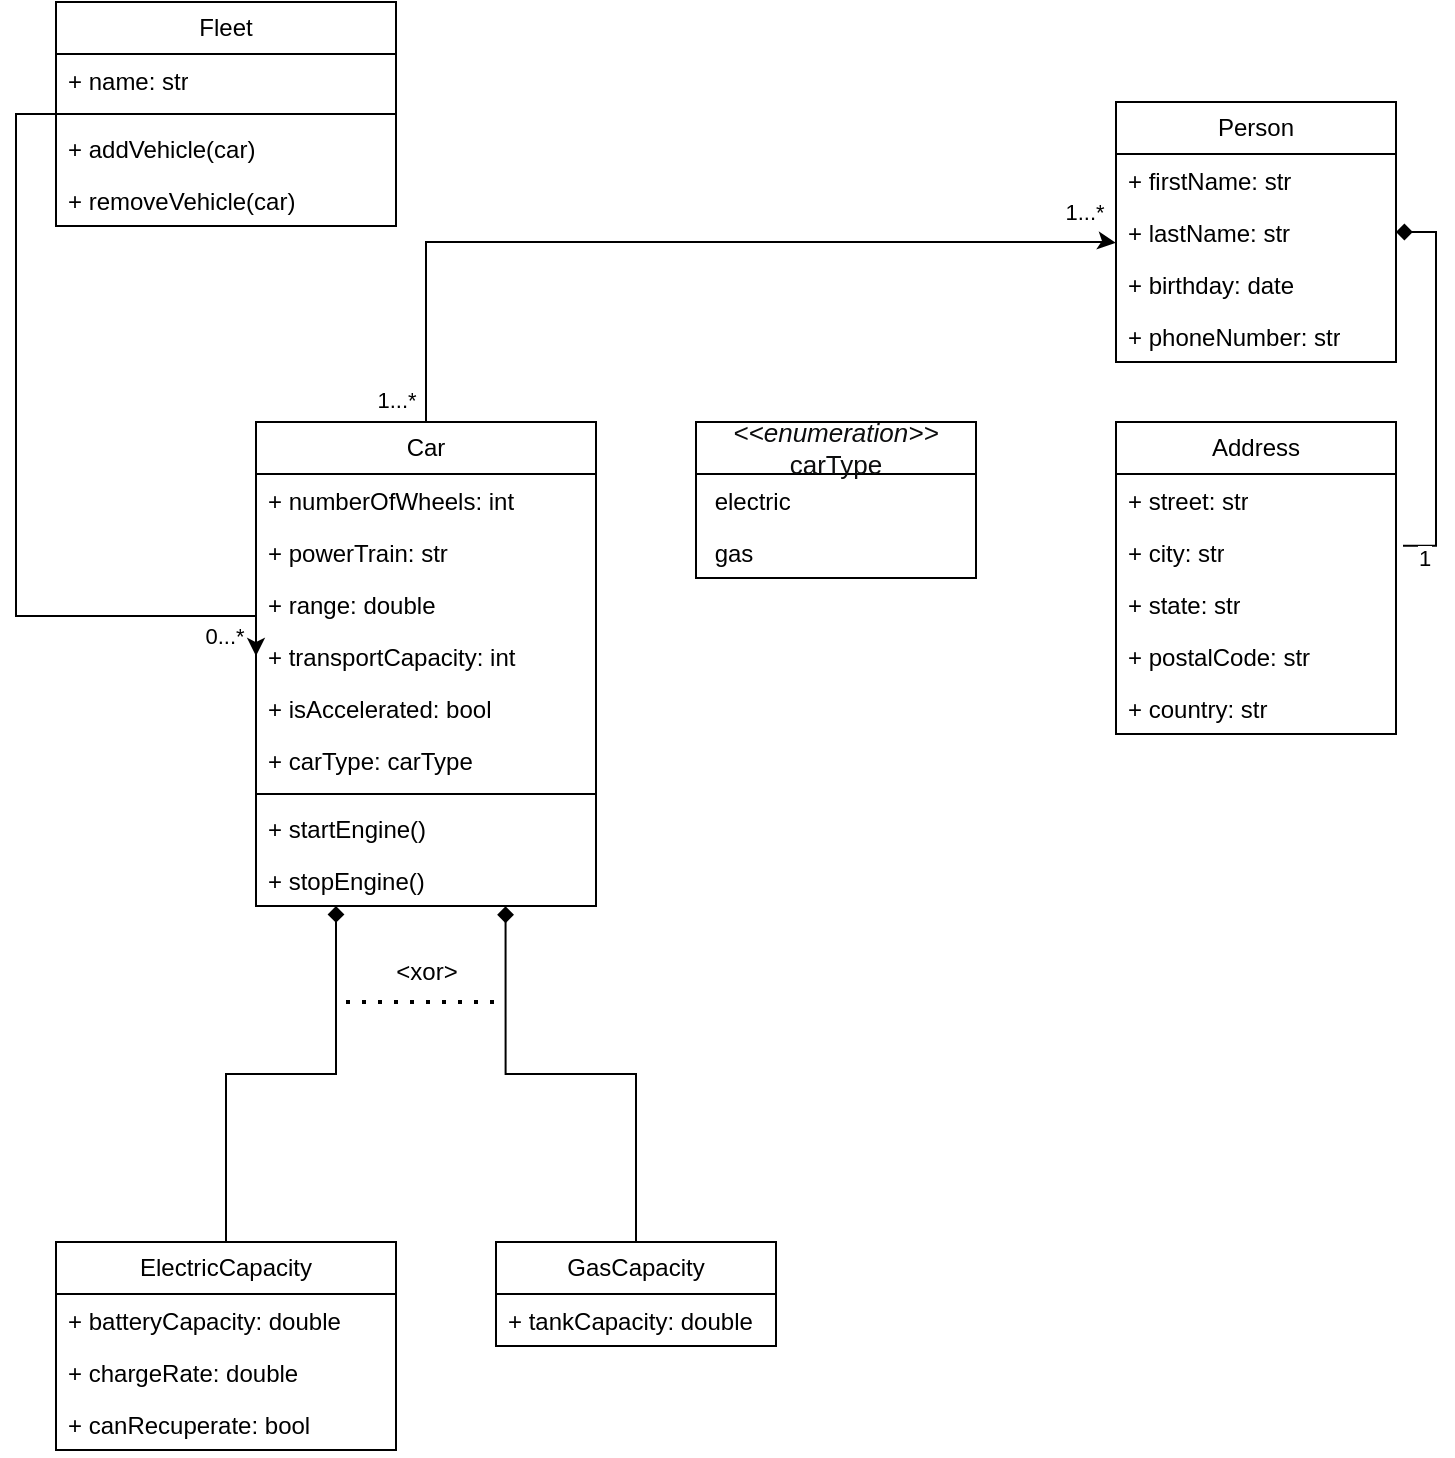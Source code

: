 <mxfile version="26.2.14">
  <diagram name="Seite-1" id="nuRy8XayF3R8RA2q7aN4">
    <mxGraphModel dx="1046" dy="535" grid="1" gridSize="10" guides="1" tooltips="1" connect="1" arrows="1" fold="1" page="1" pageScale="1" pageWidth="827" pageHeight="1169" math="0" shadow="0">
      <root>
        <mxCell id="0" />
        <mxCell id="1" parent="0" />
        <mxCell id="fvXLMQJE6_1WcUERzuXJ-68" style="edgeStyle=orthogonalEdgeStyle;rounded=0;orthogonalLoop=1;jettySize=auto;html=1;entryX=0;entryY=0.5;entryDx=0;entryDy=0;" edge="1" parent="1" source="fvXLMQJE6_1WcUERzuXJ-7" target="fvXLMQJE6_1WcUERzuXJ-21">
          <mxGeometry relative="1" as="geometry">
            <Array as="points">
              <mxPoint x="40" y="116" />
              <mxPoint x="40" y="367" />
            </Array>
          </mxGeometry>
        </mxCell>
        <mxCell id="fvXLMQJE6_1WcUERzuXJ-70" value="0...*" style="edgeLabel;html=1;align=center;verticalAlign=middle;resizable=0;points=[];" vertex="1" connectable="0" parent="fvXLMQJE6_1WcUERzuXJ-68">
          <mxGeometry x="0.899" y="-1" relative="1" as="geometry">
            <mxPoint x="-15" y="9" as="offset" />
          </mxGeometry>
        </mxCell>
        <mxCell id="fvXLMQJE6_1WcUERzuXJ-7" value="Fleet" style="swimlane;fontStyle=0;childLayout=stackLayout;horizontal=1;startSize=26;fillColor=none;horizontalStack=0;resizeParent=1;resizeParentMax=0;resizeLast=0;collapsible=1;marginBottom=0;whiteSpace=wrap;html=1;" vertex="1" parent="1">
          <mxGeometry x="60" y="60" width="170" height="112" as="geometry" />
        </mxCell>
        <mxCell id="fvXLMQJE6_1WcUERzuXJ-8" value="+ name: str" style="text;strokeColor=none;fillColor=none;align=left;verticalAlign=top;spacingLeft=4;spacingRight=4;overflow=hidden;rotatable=0;points=[[0,0.5],[1,0.5]];portConstraint=eastwest;whiteSpace=wrap;html=1;" vertex="1" parent="fvXLMQJE6_1WcUERzuXJ-7">
          <mxGeometry y="26" width="170" height="26" as="geometry" />
        </mxCell>
        <mxCell id="fvXLMQJE6_1WcUERzuXJ-28" value="" style="line;strokeWidth=1;fillColor=none;align=left;verticalAlign=middle;spacingTop=-1;spacingLeft=3;spacingRight=3;rotatable=0;labelPosition=right;points=[];portConstraint=eastwest;strokeColor=inherit;" vertex="1" parent="fvXLMQJE6_1WcUERzuXJ-7">
          <mxGeometry y="52" width="170" height="8" as="geometry" />
        </mxCell>
        <mxCell id="fvXLMQJE6_1WcUERzuXJ-9" value="+ addVehicle(car)" style="text;strokeColor=none;fillColor=none;align=left;verticalAlign=top;spacingLeft=4;spacingRight=4;overflow=hidden;rotatable=0;points=[[0,0.5],[1,0.5]];portConstraint=eastwest;whiteSpace=wrap;html=1;" vertex="1" parent="fvXLMQJE6_1WcUERzuXJ-7">
          <mxGeometry y="60" width="170" height="26" as="geometry" />
        </mxCell>
        <mxCell id="fvXLMQJE6_1WcUERzuXJ-10" value="+ removeVehicle(car)" style="text;strokeColor=none;fillColor=none;align=left;verticalAlign=top;spacingLeft=4;spacingRight=4;overflow=hidden;rotatable=0;points=[[0,0.5],[1,0.5]];portConstraint=eastwest;whiteSpace=wrap;html=1;" vertex="1" parent="fvXLMQJE6_1WcUERzuXJ-7">
          <mxGeometry y="86" width="170" height="26" as="geometry" />
        </mxCell>
        <mxCell id="fvXLMQJE6_1WcUERzuXJ-59" style="edgeStyle=orthogonalEdgeStyle;rounded=0;orthogonalLoop=1;jettySize=auto;html=1;entryX=0.5;entryY=0;entryDx=0;entryDy=0;endArrow=none;endFill=1;startArrow=diamond;startFill=1;" edge="1" parent="1" source="fvXLMQJE6_1WcUERzuXJ-15" target="fvXLMQJE6_1WcUERzuXJ-48">
          <mxGeometry relative="1" as="geometry">
            <Array as="points">
              <mxPoint x="200" y="596" />
              <mxPoint x="145" y="596" />
            </Array>
          </mxGeometry>
        </mxCell>
        <mxCell id="fvXLMQJE6_1WcUERzuXJ-65" style="edgeStyle=orthogonalEdgeStyle;rounded=0;orthogonalLoop=1;jettySize=auto;html=1;entryX=-0.001;entryY=0.707;entryDx=0;entryDy=0;entryPerimeter=0;" edge="1" parent="1" source="fvXLMQJE6_1WcUERzuXJ-15" target="fvXLMQJE6_1WcUERzuXJ-31">
          <mxGeometry relative="1" as="geometry">
            <mxPoint x="550" y="170" as="targetPoint" />
            <Array as="points">
              <mxPoint x="245" y="180" />
              <mxPoint x="587" y="180" />
            </Array>
          </mxGeometry>
        </mxCell>
        <mxCell id="fvXLMQJE6_1WcUERzuXJ-66" value="1...*" style="edgeLabel;html=1;align=center;verticalAlign=middle;resizable=0;points=[];" vertex="1" connectable="0" parent="fvXLMQJE6_1WcUERzuXJ-65">
          <mxGeometry x="-0.947" y="-1" relative="1" as="geometry">
            <mxPoint x="-16" as="offset" />
          </mxGeometry>
        </mxCell>
        <mxCell id="fvXLMQJE6_1WcUERzuXJ-67" value="1...*" style="edgeLabel;html=1;align=center;verticalAlign=middle;resizable=0;points=[];" vertex="1" connectable="0" parent="fvXLMQJE6_1WcUERzuXJ-65">
          <mxGeometry x="0.928" y="1" relative="1" as="geometry">
            <mxPoint y="-14" as="offset" />
          </mxGeometry>
        </mxCell>
        <mxCell id="fvXLMQJE6_1WcUERzuXJ-78" style="edgeStyle=orthogonalEdgeStyle;rounded=0;orthogonalLoop=1;jettySize=auto;html=1;entryX=0.5;entryY=0;entryDx=0;entryDy=0;exitX=0.734;exitY=1.007;exitDx=0;exitDy=0;exitPerimeter=0;startArrow=diamond;startFill=1;endArrow=none;" edge="1" parent="1" source="fvXLMQJE6_1WcUERzuXJ-57" target="fvXLMQJE6_1WcUERzuXJ-52">
          <mxGeometry relative="1" as="geometry" />
        </mxCell>
        <mxCell id="fvXLMQJE6_1WcUERzuXJ-15" value="Car" style="swimlane;fontStyle=0;childLayout=stackLayout;horizontal=1;startSize=26;fillColor=none;horizontalStack=0;resizeParent=1;resizeParentMax=0;resizeLast=0;collapsible=1;marginBottom=0;whiteSpace=wrap;html=1;" vertex="1" parent="1">
          <mxGeometry x="160" y="270" width="170" height="242" as="geometry" />
        </mxCell>
        <mxCell id="fvXLMQJE6_1WcUERzuXJ-16" value="+ numberOfWheels: int" style="text;strokeColor=none;fillColor=none;align=left;verticalAlign=top;spacingLeft=4;spacingRight=4;overflow=hidden;rotatable=0;points=[[0,0.5],[1,0.5]];portConstraint=eastwest;whiteSpace=wrap;html=1;" vertex="1" parent="fvXLMQJE6_1WcUERzuXJ-15">
          <mxGeometry y="26" width="170" height="26" as="geometry" />
        </mxCell>
        <mxCell id="fvXLMQJE6_1WcUERzuXJ-17" value="+ powerTrain: str" style="text;strokeColor=none;fillColor=none;align=left;verticalAlign=top;spacingLeft=4;spacingRight=4;overflow=hidden;rotatable=0;points=[[0,0.5],[1,0.5]];portConstraint=eastwest;whiteSpace=wrap;html=1;" vertex="1" parent="fvXLMQJE6_1WcUERzuXJ-15">
          <mxGeometry y="52" width="170" height="26" as="geometry" />
        </mxCell>
        <mxCell id="fvXLMQJE6_1WcUERzuXJ-18" value="+ range: double" style="text;strokeColor=none;fillColor=none;align=left;verticalAlign=top;spacingLeft=4;spacingRight=4;overflow=hidden;rotatable=0;points=[[0,0.5],[1,0.5]];portConstraint=eastwest;whiteSpace=wrap;html=1;" vertex="1" parent="fvXLMQJE6_1WcUERzuXJ-15">
          <mxGeometry y="78" width="170" height="26" as="geometry" />
        </mxCell>
        <mxCell id="fvXLMQJE6_1WcUERzuXJ-21" value="+ transportCapacity: int" style="text;strokeColor=none;fillColor=none;align=left;verticalAlign=top;spacingLeft=4;spacingRight=4;overflow=hidden;rotatable=0;points=[[0,0.5],[1,0.5]];portConstraint=eastwest;whiteSpace=wrap;html=1;" vertex="1" parent="fvXLMQJE6_1WcUERzuXJ-15">
          <mxGeometry y="104" width="170" height="26" as="geometry" />
        </mxCell>
        <mxCell id="fvXLMQJE6_1WcUERzuXJ-22" value="+ isAccelerated: bool&lt;div&gt;&lt;br&gt;&lt;/div&gt;" style="text;strokeColor=none;fillColor=none;align=left;verticalAlign=top;spacingLeft=4;spacingRight=4;overflow=hidden;rotatable=0;points=[[0,0.5],[1,0.5]];portConstraint=eastwest;whiteSpace=wrap;html=1;" vertex="1" parent="fvXLMQJE6_1WcUERzuXJ-15">
          <mxGeometry y="130" width="170" height="26" as="geometry" />
        </mxCell>
        <mxCell id="fvXLMQJE6_1WcUERzuXJ-77" value="+ carType: carType" style="text;strokeColor=none;fillColor=none;align=left;verticalAlign=top;spacingLeft=4;spacingRight=4;overflow=hidden;rotatable=0;points=[[0,0.5],[1,0.5]];portConstraint=eastwest;whiteSpace=wrap;html=1;" vertex="1" parent="fvXLMQJE6_1WcUERzuXJ-15">
          <mxGeometry y="156" width="170" height="26" as="geometry" />
        </mxCell>
        <mxCell id="fvXLMQJE6_1WcUERzuXJ-58" value="" style="line;strokeWidth=1;fillColor=none;align=left;verticalAlign=middle;spacingTop=-1;spacingLeft=3;spacingRight=3;rotatable=0;labelPosition=right;points=[];portConstraint=eastwest;strokeColor=inherit;" vertex="1" parent="fvXLMQJE6_1WcUERzuXJ-15">
          <mxGeometry y="182" width="170" height="8" as="geometry" />
        </mxCell>
        <mxCell id="fvXLMQJE6_1WcUERzuXJ-56" value="+ startEngine()&lt;div&gt;&lt;br&gt;&lt;/div&gt;" style="text;strokeColor=none;fillColor=none;align=left;verticalAlign=top;spacingLeft=4;spacingRight=4;overflow=hidden;rotatable=0;points=[[0,0.5],[1,0.5]];portConstraint=eastwest;whiteSpace=wrap;html=1;" vertex="1" parent="fvXLMQJE6_1WcUERzuXJ-15">
          <mxGeometry y="190" width="170" height="26" as="geometry" />
        </mxCell>
        <mxCell id="fvXLMQJE6_1WcUERzuXJ-57" value="+ stopEngine()&lt;div&gt;&lt;br&gt;&lt;/div&gt;" style="text;strokeColor=none;fillColor=none;align=left;verticalAlign=top;spacingLeft=4;spacingRight=4;overflow=hidden;rotatable=0;points=[[0,0.5],[1,0.5]];portConstraint=eastwest;whiteSpace=wrap;html=1;" vertex="1" parent="fvXLMQJE6_1WcUERzuXJ-15">
          <mxGeometry y="216" width="170" height="26" as="geometry" />
        </mxCell>
        <mxCell id="fvXLMQJE6_1WcUERzuXJ-24" value="&lt;pre style=&quot;margin-top: 0px; margin-bottom: 0px; padding: var(--su12); border: 0px; font-width: inherit; line-height: var(--lh-md); font-family: var(--ff-mono); font-size-adjust: inherit; font-kerning: inherit; font-variant-alternates: inherit; font-variant-ligatures: inherit; font-variant-numeric: inherit; font-variant-east-asian: inherit; font-variant-position: inherit; font-feature-settings: inherit; font-optical-sizing: inherit; font-variation-settings: inherit; font-size: var(--fs-body1); vertical-align: baseline; box-sizing: inherit; width: auto; max-height: 600px; overflow: auto; border-radius: var(--br-md); color: rgb(12, 13, 14); overflow-wrap: normal; caret-color: rgb(12, 13, 14);&quot; class=&quot;lang-xml s-code-block&quot;&gt;&lt;i&gt;&lt;code style=&quot;margin: 0px; padding: 0px; border: 0px; font-variant-caps: inherit; font-width: inherit; line-height: inherit; font-family: inherit; font-size-adjust: inherit; font-kerning: inherit; font-variant-alternates: inherit; font-variant-ligatures: inherit; font-variant-numeric: inherit; font-variant-east-asian: inherit; font-variant-position: inherit; font-feature-settings: inherit; font-optical-sizing: inherit; font-variation-settings: inherit; font-size: var(--_pr-code-fs); vertical-align: baseline; box-sizing: inherit; white-space: inherit; --theme-base-primary-color-h: 27; --theme-base-primary-color-s: 89%; --theme-base-primary-color-l: 48%; --theme-primary-custom-100: hsl(var(--theme-base-primary-color-h), var(--theme-base-primary-color-s), calc(var(--theme-base-primary-color-l) + ((100% - var(--theme-base-primary-color-l)) * .9))); --theme-primary-custom-200: hsl(var(--theme-base-primary-color-h), var(--theme-base-primary-color-s), calc(var(--theme-base-primary-color-l) + ((100% - var(--theme-base-primary-color-l)) * .75))); --theme-primary-custom-300: hsl(var(--theme-base-primary-color-h), var(--theme-base-primary-color-s), calc(var(--theme-base-primary-color-l) + ((100% - var(--theme-base-primary-color-l)) * .5))); --theme-primary-custom-400: hsl(var(--theme-base-primary-color-h), var(--theme-base-primary-color-s), var(--theme-base-primary-color-l)); --theme-primary-custom-500: hsl(var(--theme-base-primary-color-h), var(--theme-base-primary-color-s), calc(var(--theme-base-primary-color-l) + (var(--theme-base-primary-color-l) * -.3))); --theme-primary-custom-600: hsl(var(--theme-base-primary-color-h), var(--theme-base-primary-color-s), calc(var(--theme-base-primary-color-l) + (var(--theme-base-primary-color-l) * -.6))); --theme-primary-custom: var(--theme-primary-custom-400); --theme-button-color: initial; --theme-button-hover-color: initial; --theme-button-hover-background-color: initial; --theme-button-active-background-color: initial; --theme-button-selected-color: initial; --theme-button-selected-background-color: initial; --theme-button-outlined-border-color: initial; --theme-button-outlined-selected-border-color: initial; --theme-button-primary-color: initial; --theme-button-primary-active-color: initial; --theme-button-primary-hover-color: initial; --theme-button-primary-selected-color: initial; --theme-button-primary-background-color: initial; --theme-button-primary-active-background-color: initial; --theme-button-primary-hover-background-color: initial; --theme-button-primary-selected-background-color: initial; --theme-background-color: var(--white); --theme-background-position: top left; --theme-background-repeat: repeat; --theme-background-size: auto; --theme-background-attachment: auto; --theme-content-background-color: var(--white); --theme-content-border-color: var(--black-225); --theme-header-background-color: var(--theme-primary); --theme-header-background-position: center left; --theme-header-background-repeat: repeat; --theme-header-background-size: auto; --theme-header-background-border-bottom: 0; --theme-header-link-color: var(--theme-primary); --theme-header-sponsored-color: light-dark(hsla(0,0%,100%,0.4), #000000); --theme-header-foreground-color: transparent; --theme-header-foreground-position: bottom right; --theme-header-foreground-repeat: no-repeat; --theme-header-foreground-size: auto; --theme-footer-background-color: light-dark(hsl(210,8%,5%), #e1e2e3); --theme-footer-background-position: top left; --theme-footer-background-repeat: no-repeat; --theme-footer-background-size: auto; --theme-footer-background-border-top: 0; --theme-footer-title-color: var(--black-250); --theme-footer-text-color: var(--black-300); --theme-footer-link-color: var(--black-300); --theme-footer-link-color-hover: var(--black-200); --theme-footer-divider-color: var(--black-500); --theme-footer-padding-top: 0; --theme-footer-padding-bottom: 0; --theme-link-color: initial; --theme-link-color-hover: initial; --theme-link-color-visited: initial; --theme-body-font-family: var(--ff-sans); --theme-body-font-color: var(--black-600); --theme-post-title-font-family: var(--ff-sans); --theme-post-title-color: var(--theme-link-color); --theme-post-title-color-hover: var(--theme-link-color-hover); --theme-post-title-color-visited: var(--theme-link-color-visited); --theme-post-body-font-family: var(--ff-sans); --theme-post-owner-background-color: var(--theme-secondary-100); --theme-post-owner-new-background-color: var(--theme-secondary-200); --theme-topbar-bottom-border: 1px solid var(--black-225);&quot; class=&quot;hljs language-xml&quot; data-highlighted=&quot;yes&quot;&gt;&lt;span style=&quot;margin: 0px; padding: 0px; border: 0px; font-variant-caps: inherit; font-width: inherit; line-height: inherit; font-family: inherit; font-size-adjust: inherit; font-kerning: inherit; font-variant-alternates: inherit; font-variant-ligatures: inherit; font-variant-numeric: inherit; font-variant-east-asian: inherit; font-variant-position: inherit; font-feature-settings: inherit; font-optical-sizing: inherit; font-variation-settings: inherit; font-size: 13px; vertical-align: baseline; box-sizing: inherit;&quot; class=&quot;hljs-tag&quot;&gt;&amp;lt;&lt;/span&gt;&lt;/code&gt;&lt;span style=&quot;font-family: inherit; font-size: 13px; font-variant-caps: inherit; white-space: inherit;&quot;&gt;&amp;lt;enumeration&lt;/span&gt;&lt;span style=&quot;font-family: inherit; font-size: 13px; font-variant-caps: inherit; white-space: inherit;&quot;&gt;&amp;gt;&lt;/span&gt;&lt;span style=&quot;font-family: inherit; font-size: 13px; font-variant-caps: inherit; white-space: inherit;&quot;&gt;&amp;gt;&lt;/span&gt;&lt;/i&gt;&lt;/pre&gt;&lt;pre style=&quot;margin-top: 0px; margin-bottom: 0px; padding: var(--su12); border: 0px; font-width: inherit; line-height: var(--lh-md); font-family: var(--ff-mono); font-size-adjust: inherit; font-kerning: inherit; font-variant-alternates: inherit; font-variant-ligatures: inherit; font-variant-numeric: inherit; font-variant-east-asian: inherit; font-variant-position: inherit; font-feature-settings: inherit; font-optical-sizing: inherit; font-variation-settings: inherit; font-size: var(--fs-body1); vertical-align: baseline; box-sizing: inherit; width: auto; max-height: 600px; overflow: auto; border-radius: var(--br-md); color: rgb(12, 13, 14); overflow-wrap: normal; caret-color: rgb(12, 13, 14);&quot; class=&quot;lang-xml s-code-block&quot;&gt;&lt;span style=&quot;font-family: inherit; font-size: 13px; font-style: inherit; font-variant-caps: inherit; white-space: inherit;&quot;&gt;carType&lt;/span&gt;&lt;/pre&gt;" style="swimlane;fontStyle=0;childLayout=stackLayout;horizontal=1;startSize=26;fillColor=none;horizontalStack=0;resizeParent=1;resizeParentMax=0;resizeLast=0;collapsible=1;marginBottom=0;whiteSpace=wrap;html=1;align=center;" vertex="1" parent="1">
          <mxGeometry x="380" y="270" width="140" height="78" as="geometry" />
        </mxCell>
        <mxCell id="fvXLMQJE6_1WcUERzuXJ-25" value="&amp;nbsp;electric" style="text;strokeColor=none;fillColor=none;align=left;verticalAlign=top;spacingLeft=4;spacingRight=4;overflow=hidden;rotatable=0;points=[[0,0.5],[1,0.5]];portConstraint=eastwest;whiteSpace=wrap;html=1;" vertex="1" parent="fvXLMQJE6_1WcUERzuXJ-24">
          <mxGeometry y="26" width="140" height="26" as="geometry" />
        </mxCell>
        <mxCell id="fvXLMQJE6_1WcUERzuXJ-26" value="&amp;nbsp;gas" style="text;strokeColor=none;fillColor=none;align=left;verticalAlign=top;spacingLeft=4;spacingRight=4;overflow=hidden;rotatable=0;points=[[0,0.5],[1,0.5]];portConstraint=eastwest;whiteSpace=wrap;html=1;" vertex="1" parent="fvXLMQJE6_1WcUERzuXJ-24">
          <mxGeometry y="52" width="140" height="26" as="geometry" />
        </mxCell>
        <mxCell id="fvXLMQJE6_1WcUERzuXJ-29" value="Person" style="swimlane;fontStyle=0;childLayout=stackLayout;horizontal=1;startSize=26;fillColor=none;horizontalStack=0;resizeParent=1;resizeParentMax=0;resizeLast=0;collapsible=1;marginBottom=0;whiteSpace=wrap;html=1;" vertex="1" parent="1">
          <mxGeometry x="590" y="110" width="140" height="130" as="geometry" />
        </mxCell>
        <mxCell id="fvXLMQJE6_1WcUERzuXJ-30" value="+ firstName: str" style="text;strokeColor=none;fillColor=none;align=left;verticalAlign=top;spacingLeft=4;spacingRight=4;overflow=hidden;rotatable=0;points=[[0,0.5],[1,0.5]];portConstraint=eastwest;whiteSpace=wrap;html=1;" vertex="1" parent="fvXLMQJE6_1WcUERzuXJ-29">
          <mxGeometry y="26" width="140" height="26" as="geometry" />
        </mxCell>
        <mxCell id="fvXLMQJE6_1WcUERzuXJ-31" value="+ lastName: str" style="text;strokeColor=none;fillColor=none;align=left;verticalAlign=top;spacingLeft=4;spacingRight=4;overflow=hidden;rotatable=0;points=[[0,0.5],[1,0.5]];portConstraint=eastwest;whiteSpace=wrap;html=1;" vertex="1" parent="fvXLMQJE6_1WcUERzuXJ-29">
          <mxGeometry y="52" width="140" height="26" as="geometry" />
        </mxCell>
        <mxCell id="fvXLMQJE6_1WcUERzuXJ-32" value="+ birthday: date" style="text;strokeColor=none;fillColor=none;align=left;verticalAlign=top;spacingLeft=4;spacingRight=4;overflow=hidden;rotatable=0;points=[[0,0.5],[1,0.5]];portConstraint=eastwest;whiteSpace=wrap;html=1;" vertex="1" parent="fvXLMQJE6_1WcUERzuXJ-29">
          <mxGeometry y="78" width="140" height="26" as="geometry" />
        </mxCell>
        <mxCell id="fvXLMQJE6_1WcUERzuXJ-33" value="+ phoneNumber: str" style="text;strokeColor=none;fillColor=none;align=left;verticalAlign=top;spacingLeft=4;spacingRight=4;overflow=hidden;rotatable=0;points=[[0,0.5],[1,0.5]];portConstraint=eastwest;whiteSpace=wrap;html=1;" vertex="1" parent="fvXLMQJE6_1WcUERzuXJ-29">
          <mxGeometry y="104" width="140" height="26" as="geometry" />
        </mxCell>
        <mxCell id="fvXLMQJE6_1WcUERzuXJ-34" value="Address" style="swimlane;fontStyle=0;childLayout=stackLayout;horizontal=1;startSize=26;fillColor=none;horizontalStack=0;resizeParent=1;resizeParentMax=0;resizeLast=0;collapsible=1;marginBottom=0;whiteSpace=wrap;html=1;" vertex="1" parent="1">
          <mxGeometry x="590" y="270" width="140" height="156" as="geometry" />
        </mxCell>
        <mxCell id="fvXLMQJE6_1WcUERzuXJ-35" value="+ street: str" style="text;strokeColor=none;fillColor=none;align=left;verticalAlign=top;spacingLeft=4;spacingRight=4;overflow=hidden;rotatable=0;points=[[0,0.5],[1,0.5]];portConstraint=eastwest;whiteSpace=wrap;html=1;" vertex="1" parent="fvXLMQJE6_1WcUERzuXJ-34">
          <mxGeometry y="26" width="140" height="26" as="geometry" />
        </mxCell>
        <mxCell id="fvXLMQJE6_1WcUERzuXJ-36" value="+ city: str" style="text;strokeColor=none;fillColor=none;align=left;verticalAlign=top;spacingLeft=4;spacingRight=4;overflow=hidden;rotatable=0;points=[[0,0.5],[1,0.5]];portConstraint=eastwest;whiteSpace=wrap;html=1;" vertex="1" parent="fvXLMQJE6_1WcUERzuXJ-34">
          <mxGeometry y="52" width="140" height="26" as="geometry" />
        </mxCell>
        <mxCell id="fvXLMQJE6_1WcUERzuXJ-37" value="+ state: str" style="text;strokeColor=none;fillColor=none;align=left;verticalAlign=top;spacingLeft=4;spacingRight=4;overflow=hidden;rotatable=0;points=[[0,0.5],[1,0.5]];portConstraint=eastwest;whiteSpace=wrap;html=1;" vertex="1" parent="fvXLMQJE6_1WcUERzuXJ-34">
          <mxGeometry y="78" width="140" height="26" as="geometry" />
        </mxCell>
        <mxCell id="fvXLMQJE6_1WcUERzuXJ-44" value="+ postalCode: str" style="text;strokeColor=none;fillColor=none;align=left;verticalAlign=top;spacingLeft=4;spacingRight=4;overflow=hidden;rotatable=0;points=[[0,0.5],[1,0.5]];portConstraint=eastwest;whiteSpace=wrap;html=1;" vertex="1" parent="fvXLMQJE6_1WcUERzuXJ-34">
          <mxGeometry y="104" width="140" height="26" as="geometry" />
        </mxCell>
        <mxCell id="fvXLMQJE6_1WcUERzuXJ-45" value="+ country: str" style="text;strokeColor=none;fillColor=none;align=left;verticalAlign=top;spacingLeft=4;spacingRight=4;overflow=hidden;rotatable=0;points=[[0,0.5],[1,0.5]];portConstraint=eastwest;whiteSpace=wrap;html=1;" vertex="1" parent="fvXLMQJE6_1WcUERzuXJ-34">
          <mxGeometry y="130" width="140" height="26" as="geometry" />
        </mxCell>
        <mxCell id="fvXLMQJE6_1WcUERzuXJ-41" style="edgeStyle=orthogonalEdgeStyle;rounded=0;orthogonalLoop=1;jettySize=auto;html=1;exitX=1;exitY=0.5;exitDx=0;exitDy=0;entryX=1.025;entryY=0.382;entryDx=0;entryDy=0;entryPerimeter=0;endArrow=none;startFill=1;startArrow=diamond;" edge="1" parent="1" source="fvXLMQJE6_1WcUERzuXJ-29" target="fvXLMQJE6_1WcUERzuXJ-36">
          <mxGeometry relative="1" as="geometry" />
        </mxCell>
        <mxCell id="fvXLMQJE6_1WcUERzuXJ-43" value="1" style="edgeLabel;html=1;align=center;verticalAlign=middle;resizable=0;points=[];" vertex="1" connectable="0" parent="fvXLMQJE6_1WcUERzuXJ-41">
          <mxGeometry x="0.895" y="-1" relative="1" as="geometry">
            <mxPoint y="7" as="offset" />
          </mxGeometry>
        </mxCell>
        <mxCell id="fvXLMQJE6_1WcUERzuXJ-48" value="ElectricCapacity" style="swimlane;fontStyle=0;childLayout=stackLayout;horizontal=1;startSize=26;fillColor=none;horizontalStack=0;resizeParent=1;resizeParentMax=0;resizeLast=0;collapsible=1;marginBottom=0;whiteSpace=wrap;html=1;" vertex="1" parent="1">
          <mxGeometry x="60" y="680" width="170" height="104" as="geometry" />
        </mxCell>
        <mxCell id="fvXLMQJE6_1WcUERzuXJ-49" value="+ batteryCapacity: double" style="text;strokeColor=none;fillColor=none;align=left;verticalAlign=top;spacingLeft=4;spacingRight=4;overflow=hidden;rotatable=0;points=[[0,0.5],[1,0.5]];portConstraint=eastwest;whiteSpace=wrap;html=1;" vertex="1" parent="fvXLMQJE6_1WcUERzuXJ-48">
          <mxGeometry y="26" width="170" height="26" as="geometry" />
        </mxCell>
        <mxCell id="fvXLMQJE6_1WcUERzuXJ-50" value="+ chargeRate: double" style="text;strokeColor=none;fillColor=none;align=left;verticalAlign=top;spacingLeft=4;spacingRight=4;overflow=hidden;rotatable=0;points=[[0,0.5],[1,0.5]];portConstraint=eastwest;whiteSpace=wrap;html=1;" vertex="1" parent="fvXLMQJE6_1WcUERzuXJ-48">
          <mxGeometry y="52" width="170" height="26" as="geometry" />
        </mxCell>
        <mxCell id="fvXLMQJE6_1WcUERzuXJ-51" value="+ canRecuperate: bool" style="text;strokeColor=none;fillColor=none;align=left;verticalAlign=top;spacingLeft=4;spacingRight=4;overflow=hidden;rotatable=0;points=[[0,0.5],[1,0.5]];portConstraint=eastwest;whiteSpace=wrap;html=1;" vertex="1" parent="fvXLMQJE6_1WcUERzuXJ-48">
          <mxGeometry y="78" width="170" height="26" as="geometry" />
        </mxCell>
        <mxCell id="fvXLMQJE6_1WcUERzuXJ-52" value="GasCapacity" style="swimlane;fontStyle=0;childLayout=stackLayout;horizontal=1;startSize=26;fillColor=none;horizontalStack=0;resizeParent=1;resizeParentMax=0;resizeLast=0;collapsible=1;marginBottom=0;whiteSpace=wrap;html=1;" vertex="1" parent="1">
          <mxGeometry x="280" y="680" width="140" height="52" as="geometry" />
        </mxCell>
        <mxCell id="fvXLMQJE6_1WcUERzuXJ-53" value="+ tankCapacity: double" style="text;strokeColor=none;fillColor=none;align=left;verticalAlign=top;spacingLeft=4;spacingRight=4;overflow=hidden;rotatable=0;points=[[0,0.5],[1,0.5]];portConstraint=eastwest;whiteSpace=wrap;html=1;" vertex="1" parent="fvXLMQJE6_1WcUERzuXJ-52">
          <mxGeometry y="26" width="140" height="26" as="geometry" />
        </mxCell>
        <mxCell id="fvXLMQJE6_1WcUERzuXJ-79" value="&amp;lt;xor&amp;gt;" style="text;html=1;align=center;verticalAlign=middle;resizable=0;points=[];autosize=1;strokeColor=none;fillColor=none;" vertex="1" parent="1">
          <mxGeometry x="220" y="530" width="50" height="30" as="geometry" />
        </mxCell>
        <mxCell id="fvXLMQJE6_1WcUERzuXJ-82" value="" style="endArrow=none;dashed=1;html=1;dashPattern=1 3;strokeWidth=2;rounded=0;endSize=5;fontSize=7;" edge="1" parent="1">
          <mxGeometry width="50" height="50" relative="1" as="geometry">
            <mxPoint x="205" y="560" as="sourcePoint" />
            <mxPoint x="285" y="560" as="targetPoint" />
          </mxGeometry>
        </mxCell>
      </root>
    </mxGraphModel>
  </diagram>
</mxfile>
